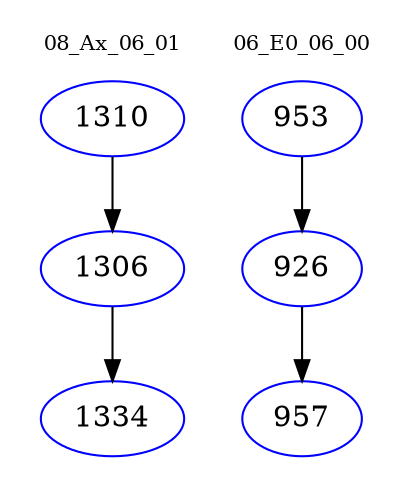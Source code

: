 digraph{
subgraph cluster_0 {
color = white
label = "08_Ax_06_01";
fontsize=10;
T0_1310 [label="1310", color="blue"]
T0_1310 -> T0_1306 [color="black"]
T0_1306 [label="1306", color="blue"]
T0_1306 -> T0_1334 [color="black"]
T0_1334 [label="1334", color="blue"]
}
subgraph cluster_1 {
color = white
label = "06_E0_06_00";
fontsize=10;
T1_953 [label="953", color="blue"]
T1_953 -> T1_926 [color="black"]
T1_926 [label="926", color="blue"]
T1_926 -> T1_957 [color="black"]
T1_957 [label="957", color="blue"]
}
}
